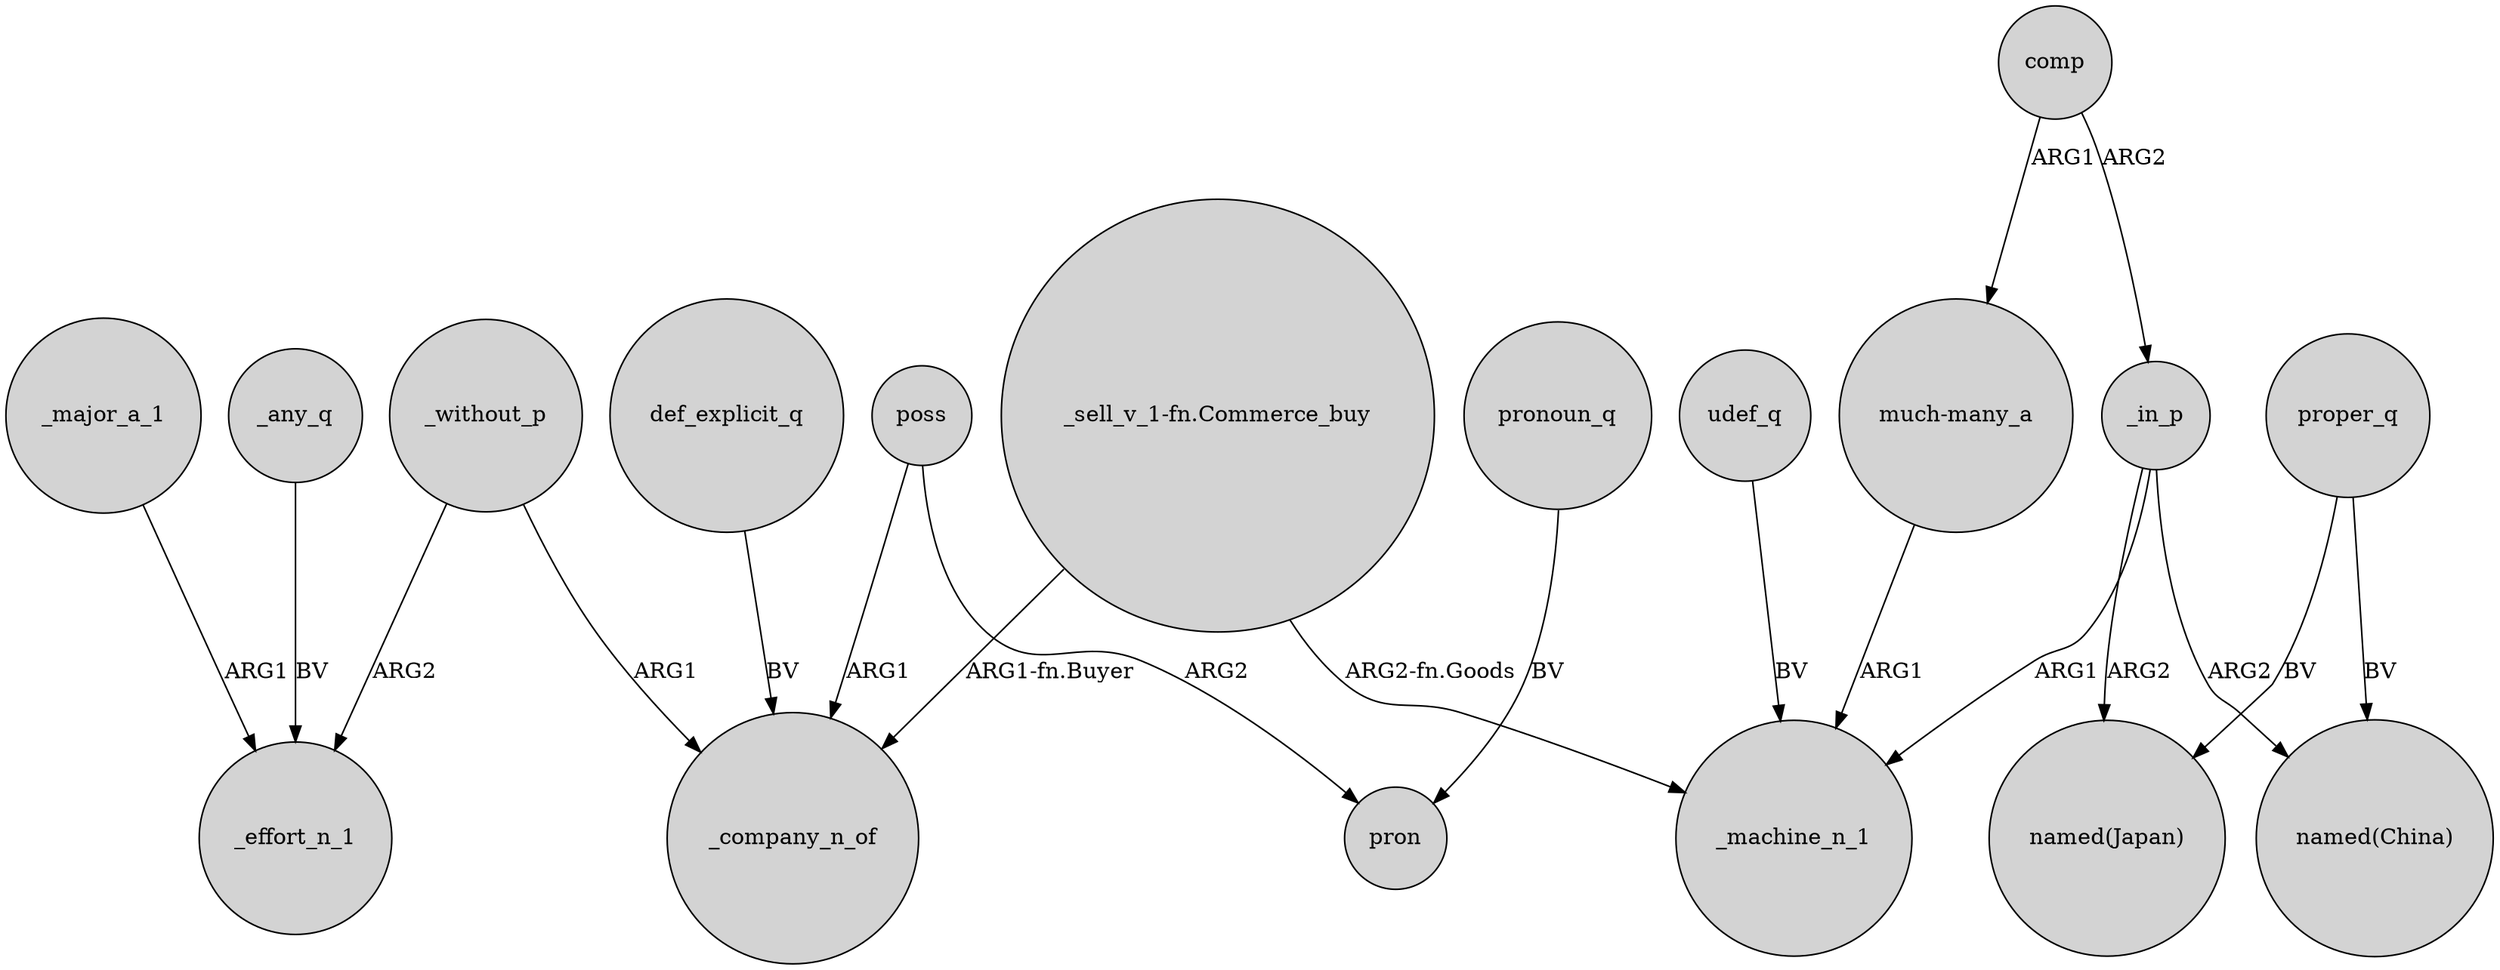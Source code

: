digraph {
	node [shape=circle style=filled]
	_major_a_1 -> _effort_n_1 [label=ARG1]
	_without_p -> _effort_n_1 [label=ARG2]
	_without_p -> _company_n_of [label=ARG1]
	"_sell_v_1-fn.Commerce_buy" -> _machine_n_1 [label="ARG2-fn.Goods"]
	_in_p -> _machine_n_1 [label=ARG1]
	pronoun_q -> pron [label=BV]
	"_sell_v_1-fn.Commerce_buy" -> _company_n_of [label="ARG1-fn.Buyer"]
	comp -> "much-many_a" [label=ARG1]
	poss -> pron [label=ARG2]
	comp -> _in_p [label=ARG2]
	udef_q -> _machine_n_1 [label=BV]
	"much-many_a" -> _machine_n_1 [label=ARG1]
	_in_p -> "named(China)" [label=ARG2]
	proper_q -> "named(Japan)" [label=BV]
	_any_q -> _effort_n_1 [label=BV]
	proper_q -> "named(China)" [label=BV]
	_in_p -> "named(Japan)" [label=ARG2]
	poss -> _company_n_of [label=ARG1]
	def_explicit_q -> _company_n_of [label=BV]
}
